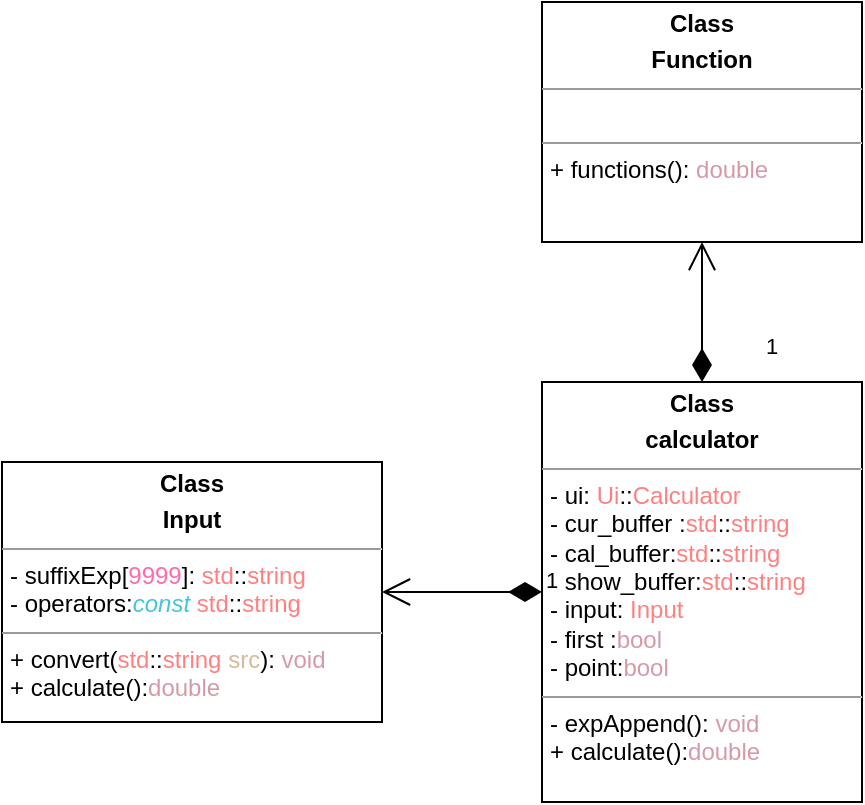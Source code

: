 <mxfile version="19.0.0" type="github">
  <diagram name="Page-1" id="c4acf3e9-155e-7222-9cf6-157b1a14988f">
    <mxGraphModel dx="687" dy="425" grid="1" gridSize="10" guides="1" tooltips="1" connect="1" arrows="1" fold="1" page="1" pageScale="1" pageWidth="850" pageHeight="1100" background="none" math="0" shadow="0">
      <root>
        <mxCell id="0" />
        <mxCell id="1" parent="0" />
        <mxCell id="6x6uG-pEpi2jYfn__AWn-2" value="&lt;p style=&quot;margin:0px;margin-top:4px;text-align:center;&quot;&gt;&lt;b&gt;Class&lt;/b&gt;&lt;/p&gt;&lt;p style=&quot;margin:0px;margin-top:4px;text-align:center;&quot;&gt;&lt;b&gt;calculator&lt;/b&gt;&lt;/p&gt;&lt;hr size=&quot;1&quot;&gt;&lt;p style=&quot;margin:0px;margin-left:4px;&quot;&gt;- ui:&amp;nbsp;&lt;span style=&quot;background-color: initial; color: rgb(255, 128, 128);&quot;&gt;Ui&lt;/span&gt;&lt;span style=&quot;background-color: initial;&quot;&gt;::&lt;/span&gt;&lt;span style=&quot;background-color: initial; color: rgb(255, 128, 128);&quot;&gt;Calculator&lt;/span&gt;&lt;/p&gt;&lt;p style=&quot;margin:0px;margin-left:4px;&quot;&gt;&lt;span style=&quot;background-color: initial;&quot;&gt;-&amp;nbsp;&lt;/span&gt;&lt;span style=&quot;background-color: initial;&quot;&gt;cur_buffer :&lt;/span&gt;&lt;span style=&quot;background-color: initial; color: rgb(255, 128, 128);&quot;&gt;std&lt;/span&gt;&lt;span style=&quot;background-color: initial;&quot;&gt;::&lt;/span&gt;&lt;span style=&quot;background-color: initial; color: rgb(255, 128, 128);&quot;&gt;string&lt;/span&gt;&lt;/p&gt;&lt;p style=&quot;margin:0px;margin-left:4px;&quot;&gt;&lt;span style=&quot;background-color: initial;&quot;&gt;-&amp;nbsp;&lt;/span&gt;&lt;span style=&quot;background-color: initial;&quot;&gt;cal_buffer&lt;/span&gt;&lt;span style=&quot;background-color: initial;&quot;&gt;:&lt;/span&gt;&lt;span style=&quot;background-color: initial; color: rgb(255, 128, 128);&quot;&gt;std&lt;/span&gt;&lt;span style=&quot;background-color: initial;&quot;&gt;::&lt;/span&gt;&lt;span style=&quot;background-color: initial; color: rgb(255, 128, 128);&quot;&gt;string&lt;/span&gt;&lt;/p&gt;&lt;p style=&quot;margin:0px;margin-left:4px;&quot;&gt;&lt;span style=&quot;background-color: initial;&quot;&gt;-&amp;nbsp;&lt;/span&gt;&lt;span style=&quot;background-color: initial;&quot;&gt;show_buffer&lt;/span&gt;&lt;span style=&quot;background-color: initial;&quot;&gt;:&lt;/span&gt;&lt;span style=&quot;background-color: initial; color: rgb(255, 128, 128);&quot;&gt;std&lt;/span&gt;&lt;span style=&quot;background-color: initial;&quot;&gt;::&lt;/span&gt;&lt;span style=&quot;background-color: initial; color: rgb(255, 128, 128);&quot;&gt;string&lt;/span&gt;&lt;/p&gt;&lt;p style=&quot;margin:0px;margin-left:4px;&quot;&gt;&lt;span style=&quot;background-color: initial;&quot;&gt;- input:&amp;nbsp;&lt;/span&gt;&lt;span style=&quot;color: rgb(255, 128, 128); background-color: initial;&quot;&gt;Input&lt;/span&gt;&lt;/p&gt;&lt;p style=&quot;margin:0px;margin-left:4px;&quot;&gt;- first :&lt;span style=&quot;color: rgb(214, 154, 167); background-color: initial;&quot;&gt;bool&lt;/span&gt;&lt;/p&gt;&lt;p style=&quot;margin:0px;margin-left:4px;&quot;&gt;&lt;span style=&quot;background-color: initial;&quot;&gt;- point:&lt;/span&gt;&lt;span style=&quot;color: rgb(214, 154, 167); background-color: initial;&quot;&gt;bool&lt;/span&gt;&lt;/p&gt;&lt;hr size=&quot;1&quot;&gt;&lt;p style=&quot;margin:0px;margin-left:4px;&quot;&gt;- expAppend():&amp;nbsp;&lt;span style=&quot;color: rgb(214, 154, 167); background-color: initial;&quot;&gt;void&lt;/span&gt;&lt;/p&gt;&lt;p style=&quot;margin:0px;margin-left:4px;&quot;&gt;+ calculate():&lt;span style=&quot;color: rgb(214, 154, 167); background-color: initial;&quot;&gt;double&lt;/span&gt;&lt;/p&gt;" style="verticalAlign=top;align=left;overflow=fill;fontSize=12;fontFamily=Helvetica;html=1;strokeColor=default;fillColor=default;" vertex="1" parent="1">
          <mxGeometry x="290" y="210" width="160" height="210" as="geometry" />
        </mxCell>
        <mxCell id="6x6uG-pEpi2jYfn__AWn-4" value="&lt;p style=&quot;margin:0px;margin-top:4px;text-align:center;&quot;&gt;&lt;b&gt;Class&lt;/b&gt;&lt;/p&gt;&lt;p style=&quot;margin:0px;margin-top:4px;text-align:center;&quot;&gt;&lt;b&gt;Input&lt;/b&gt;&lt;/p&gt;&lt;hr size=&quot;1&quot;&gt;&lt;p style=&quot;margin:0px;margin-left:4px;&quot;&gt;-&amp;nbsp;&lt;span style=&quot;background-color: initial;&quot;&gt;suffixExp[&lt;font color=&quot;#ff6aad&quot;&gt;9999&lt;/font&gt;&lt;/span&gt;&lt;span style=&quot;background-color: initial;&quot;&gt;]&lt;/span&gt;&lt;span style=&quot;background-color: initial;&quot;&gt;:&amp;nbsp;&lt;/span&gt;&lt;span style=&quot;background-color: initial; color: rgb(255, 128, 128);&quot;&gt;std&lt;/span&gt;&lt;span style=&quot;background-color: initial;&quot;&gt;::&lt;/span&gt;&lt;span style=&quot;background-color: initial; color: rgb(255, 128, 128);&quot;&gt;string&lt;/span&gt;&lt;/p&gt;&lt;p style=&quot;margin:0px;margin-left:4px;&quot;&gt;&lt;span style=&quot;background-color: initial;&quot;&gt;- operators:&lt;/span&gt;&lt;span style=&quot;background-color: initial; font-style: italic; color: rgb(69, 198, 214);&quot;&gt;const&lt;/span&gt;&lt;span style=&quot;background-color: initial; color: rgb(190, 192, 194);&quot;&gt; &lt;/span&gt;&lt;span style=&quot;background-color: initial; color: rgb(255, 128, 128);&quot;&gt;std&lt;/span&gt;&lt;span style=&quot;background-color: initial;&quot;&gt;::&lt;/span&gt;&lt;span style=&quot;background-color: initial; color: rgb(255, 128, 128);&quot;&gt;string&lt;/span&gt;&lt;/p&gt;&lt;hr size=&quot;1&quot;&gt;&lt;p style=&quot;margin:0px;margin-left:4px;&quot;&gt;+ convert(&lt;span style=&quot;background-color: initial; color: rgb(255, 128, 128);&quot;&gt;std&lt;/span&gt;&lt;span style=&quot;background-color: initial;&quot;&gt;::&lt;/span&gt;&lt;span style=&quot;background-color: initial; color: rgb(255, 128, 128);&quot;&gt;string&lt;/span&gt;&lt;span style=&quot;background-color: initial; color: rgb(190, 192, 194);&quot;&gt; &lt;/span&gt;&lt;span style=&quot;background-color: initial; color: rgb(214, 187, 154);&quot;&gt;src&lt;/span&gt;&lt;span style=&quot;background-color: initial;&quot;&gt;):&amp;nbsp;&lt;/span&gt;&lt;span style=&quot;color: rgb(214, 154, 167); background-color: initial;&quot;&gt;void&lt;/span&gt;&lt;/p&gt;&lt;p style=&quot;margin:0px;margin-left:4px;&quot;&gt;+ calculate():&lt;span style=&quot;color: rgb(214, 154, 167); background-color: initial;&quot;&gt;double&lt;/span&gt;&lt;/p&gt;&lt;p style=&quot;margin:0px;margin-left:4px;&quot;&gt;&lt;span style=&quot;color: rgb(214, 154, 167); background-color: initial;&quot;&gt;&lt;br&gt;&lt;/span&gt;&lt;/p&gt;" style="verticalAlign=top;align=left;overflow=fill;fontSize=12;fontFamily=Helvetica;html=1;fontColor=#000000;strokeColor=default;fillColor=default;" vertex="1" parent="1">
          <mxGeometry x="20" y="250" width="190" height="130" as="geometry" />
        </mxCell>
        <mxCell id="6x6uG-pEpi2jYfn__AWn-6" value="&lt;p style=&quot;margin:0px;margin-top:4px;text-align:center;&quot;&gt;&lt;b&gt;Class&lt;/b&gt;&lt;/p&gt;&lt;p style=&quot;margin:0px;margin-top:4px;text-align:center;&quot;&gt;&lt;b&gt;Function&lt;/b&gt;&lt;/p&gt;&lt;hr size=&quot;1&quot;&gt;&lt;p style=&quot;margin:0px;margin-left:4px;&quot;&gt;&lt;br&gt;&lt;/p&gt;&lt;hr size=&quot;1&quot;&gt;&lt;p style=&quot;margin:0px;margin-left:4px;&quot;&gt;+ functions():&amp;nbsp;&lt;span style=&quot;color: rgb(214, 154, 167); background-color: initial;&quot;&gt;double&lt;/span&gt;&lt;/p&gt;" style="verticalAlign=top;align=left;overflow=fill;fontSize=12;fontFamily=Helvetica;html=1;fontColor=#000000;strokeColor=default;fillColor=default;" vertex="1" parent="1">
          <mxGeometry x="290" y="20" width="160" height="120" as="geometry" />
        </mxCell>
        <mxCell id="6x6uG-pEpi2jYfn__AWn-8" value="1" style="endArrow=open;html=1;endSize=12;startArrow=diamondThin;startSize=14;startFill=1;edgeStyle=orthogonalEdgeStyle;align=left;verticalAlign=bottom;rounded=0;fontColor=#000000;" edge="1" parent="1" source="6x6uG-pEpi2jYfn__AWn-2">
          <mxGeometry x="-1" y="3" relative="1" as="geometry">
            <mxPoint x="130" y="315" as="sourcePoint" />
            <mxPoint x="210" y="315" as="targetPoint" />
          </mxGeometry>
        </mxCell>
        <mxCell id="6x6uG-pEpi2jYfn__AWn-9" value="1" style="endArrow=open;html=1;endSize=12;startArrow=diamondThin;startSize=14;startFill=1;edgeStyle=orthogonalEdgeStyle;align=left;verticalAlign=bottom;rounded=0;fontColor=#000000;entryX=0.5;entryY=1;entryDx=0;entryDy=0;" edge="1" parent="1" source="6x6uG-pEpi2jYfn__AWn-2" target="6x6uG-pEpi2jYfn__AWn-6">
          <mxGeometry x="-0.75" y="-30" relative="1" as="geometry">
            <mxPoint x="370" y="50" as="sourcePoint" />
            <mxPoint x="370" y="180" as="targetPoint" />
            <mxPoint as="offset" />
          </mxGeometry>
        </mxCell>
      </root>
    </mxGraphModel>
  </diagram>
</mxfile>
